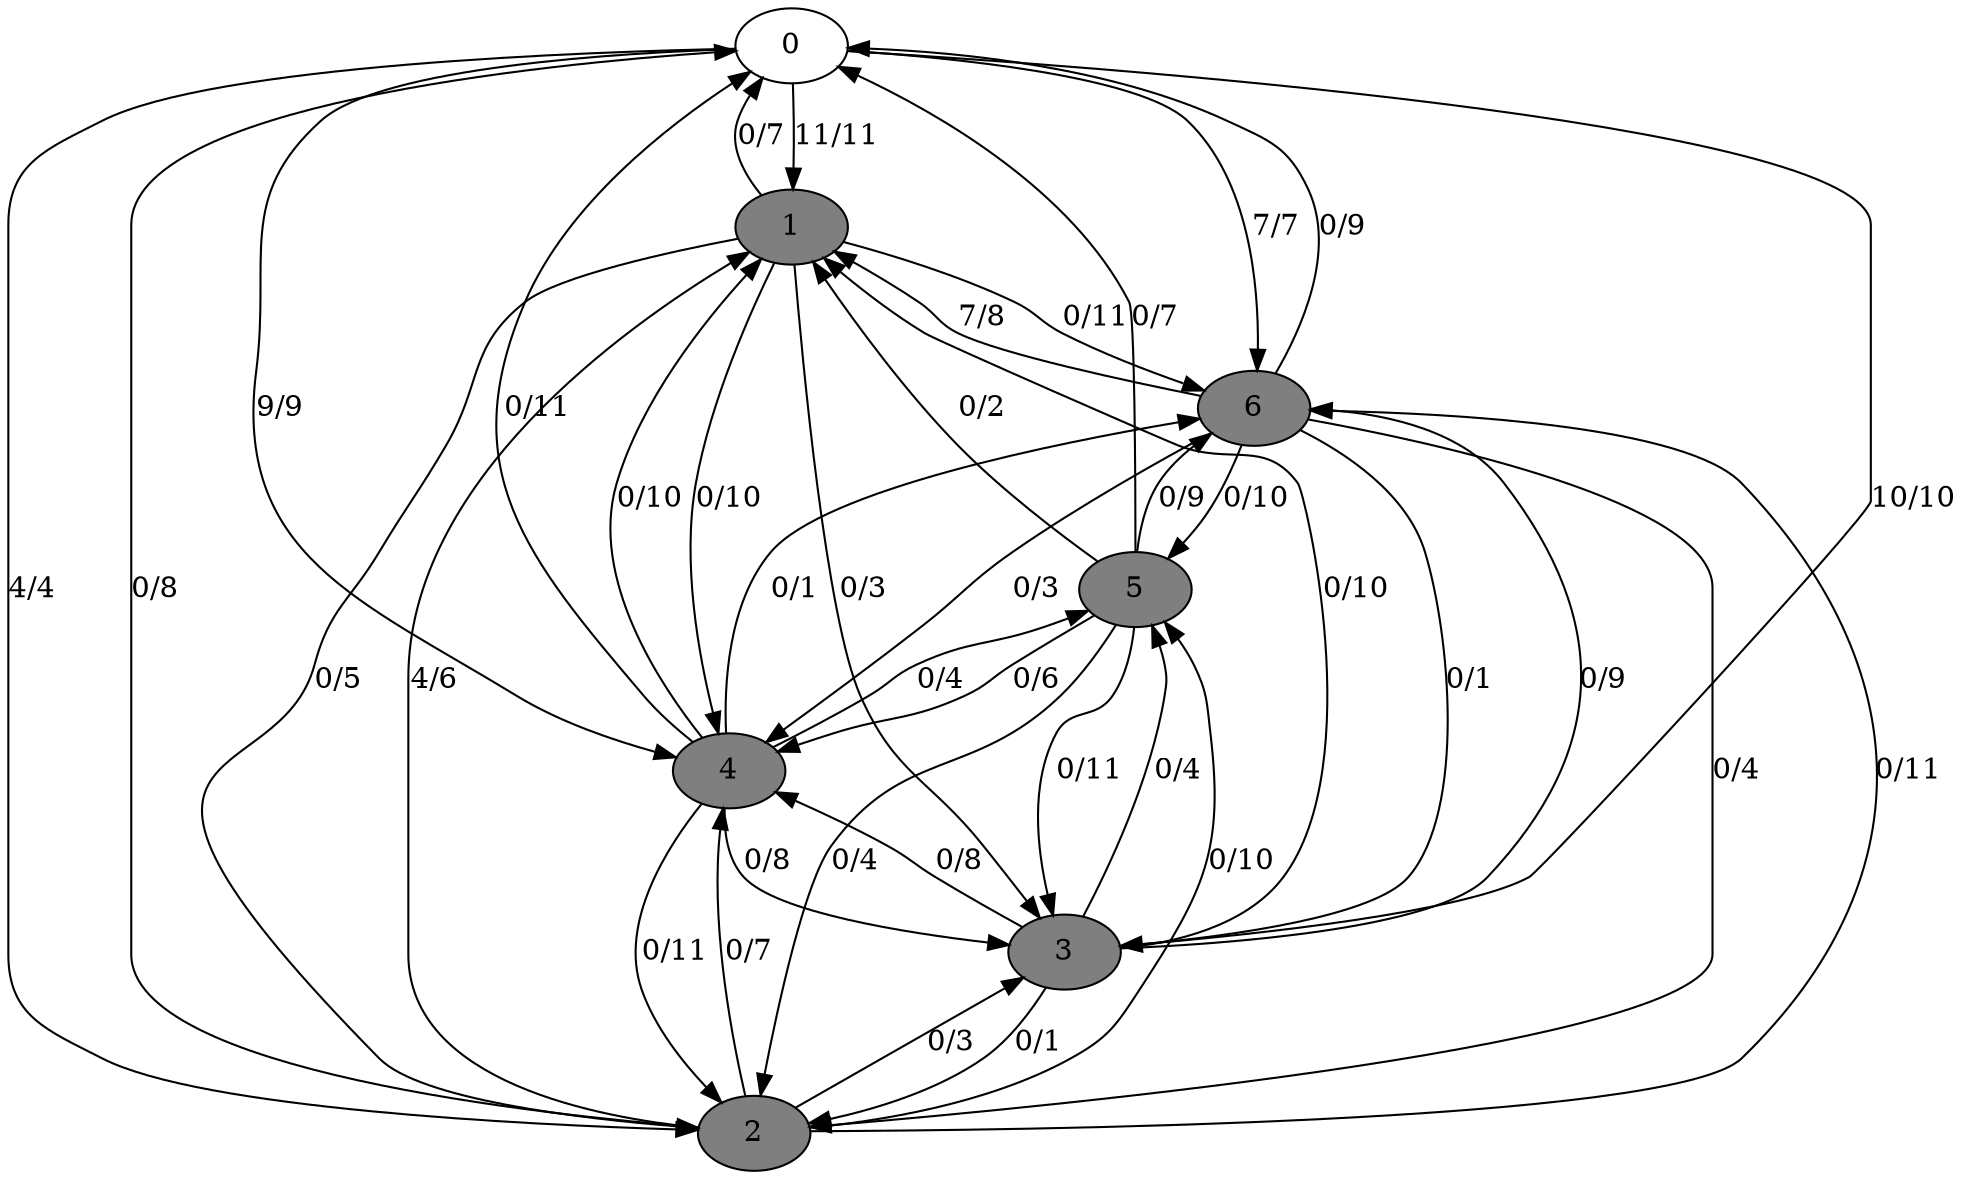 digraph G {
	0[style=filled fillcolor=grey100];
	0->1[label ="11/11"] ;
	0->2[label ="4/4"] ;
	0->3[label ="10/10"] ;
	0->4[label ="9/9"] ;
	0->6[label ="7/7"] ;
	1[style=filled fillcolor=grey50];
	1->0[label ="0/7"] ;
	1->2[label ="0/5"] ;
	1->3[label ="0/3"] ;
	1->4[label ="0/10"] ;
	1->6[label ="0/11"] ;
	2[style=filled fillcolor=grey50];
	2->0[label ="0/8"] ;
	2->1[label ="4/6"] ;
	2->3[label ="0/3"] ;
	2->4[label ="0/7"] ;
	2->5[label ="0/10"] ;
	2->6[label ="0/11"] ;
	3[style=filled fillcolor=grey50];
	3->1[label ="0/10"] ;
	3->2[label ="0/1"] ;
	3->4[label ="0/8"] ;
	3->5[label ="0/4"] ;
	3->6[label ="0/9"] ;
	4[style=filled fillcolor=grey50];
	4->0[label ="0/11"] ;
	4->1[label ="0/10"] ;
	4->2[label ="0/11"] ;
	4->3[label ="0/8"] ;
	4->5[label ="0/4"] ;
	4->6[label ="0/1"] ;
	5[style=filled fillcolor=grey50];
	5->0[label ="0/7"] ;
	5->1[label ="0/2"] ;
	5->2[label ="0/4"] ;
	5->3[label ="0/11"] ;
	5->4[label ="0/6"] ;
	5->6[label ="0/9"] ;
	6[style=filled fillcolor=grey50];
	6->0[label ="0/9"] ;
	6->1[label ="7/8"] ;
	6->2[label ="0/4"] ;
	6->3[label ="0/1"] ;
	6->4[label ="0/3"] ;
	6->5[label ="0/10"] ;
}
